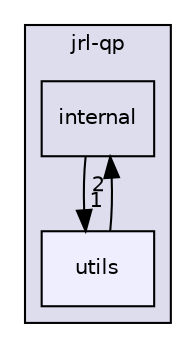 digraph "include/jrl-qp/utils" {
  compound=true
  node [ fontsize="10", fontname="Helvetica"];
  edge [ labelfontsize="10", labelfontname="Helvetica"];
  subgraph clusterdir_98f7936f085cf19cdf0ebc7927b0f05e {
    graph [ bgcolor="#ddddee", pencolor="black", label="jrl-qp" fontname="Helvetica", fontsize="10", URL="dir_98f7936f085cf19cdf0ebc7927b0f05e.html"]
  dir_0c0370eeef4944a898a68d897a53cda4 [shape=box label="internal" URL="dir_0c0370eeef4944a898a68d897a53cda4.html"];
  dir_8ae0bef1e7736cfe385d33155400a06c [shape=box, label="utils", style="filled", fillcolor="#eeeeff", pencolor="black", URL="dir_8ae0bef1e7736cfe385d33155400a06c.html"];
  }
  dir_8ae0bef1e7736cfe385d33155400a06c->dir_0c0370eeef4944a898a68d897a53cda4 [headlabel="2", labeldistance=1.5 headhref="dir_000007_000004.html"];
  dir_0c0370eeef4944a898a68d897a53cda4->dir_8ae0bef1e7736cfe385d33155400a06c [headlabel="1", labeldistance=1.5 headhref="dir_000004_000007.html"];
}
